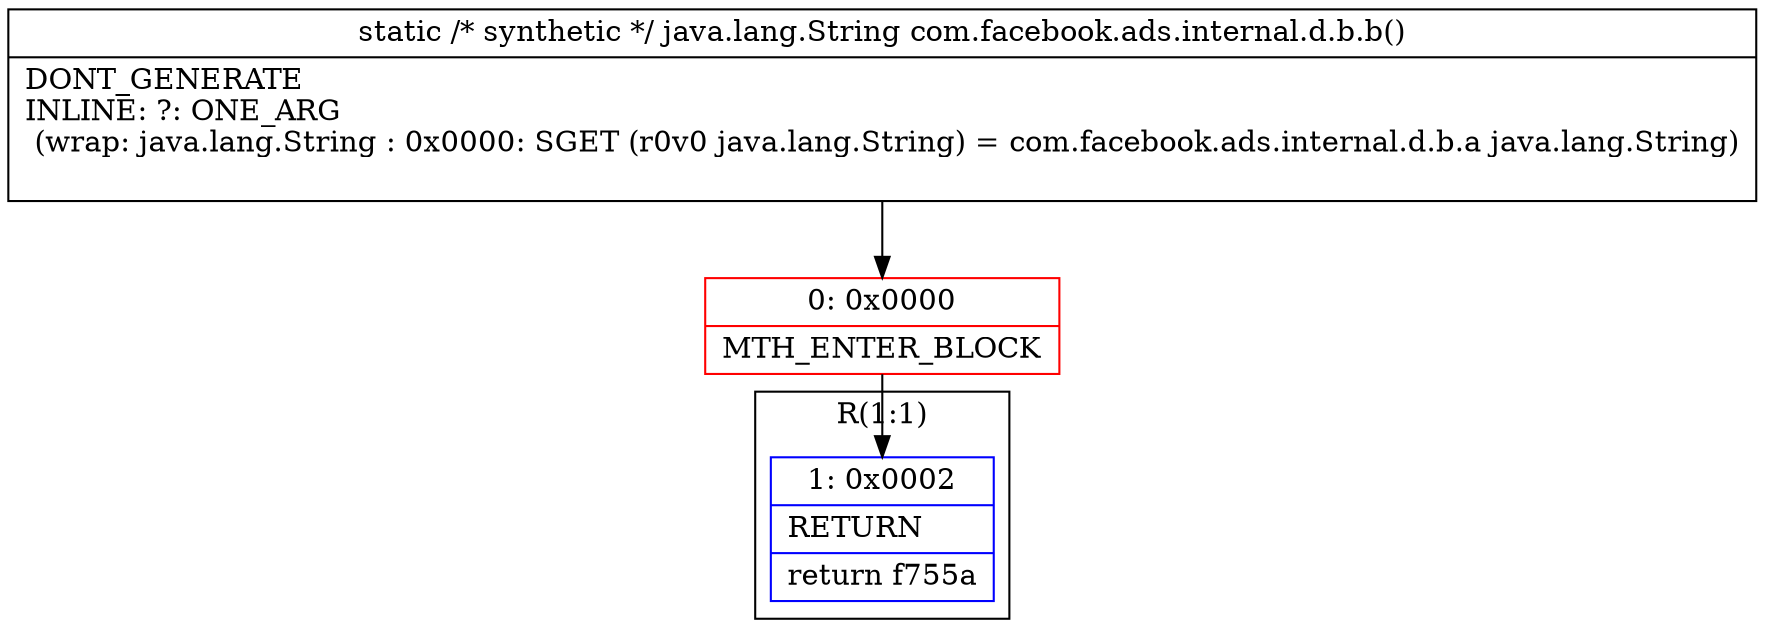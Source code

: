 digraph "CFG forcom.facebook.ads.internal.d.b.b()Ljava\/lang\/String;" {
subgraph cluster_Region_662815287 {
label = "R(1:1)";
node [shape=record,color=blue];
Node_1 [shape=record,label="{1\:\ 0x0002|RETURN\l|return f755a\l}"];
}
Node_0 [shape=record,color=red,label="{0\:\ 0x0000|MTH_ENTER_BLOCK\l}"];
MethodNode[shape=record,label="{static \/* synthetic *\/ java.lang.String com.facebook.ads.internal.d.b.b()  | DONT_GENERATE\lINLINE: ?: ONE_ARG  \l  (wrap: java.lang.String : 0x0000: SGET  (r0v0 java.lang.String) =  com.facebook.ads.internal.d.b.a java.lang.String)\l\l}"];
MethodNode -> Node_0;
Node_0 -> Node_1;
}

